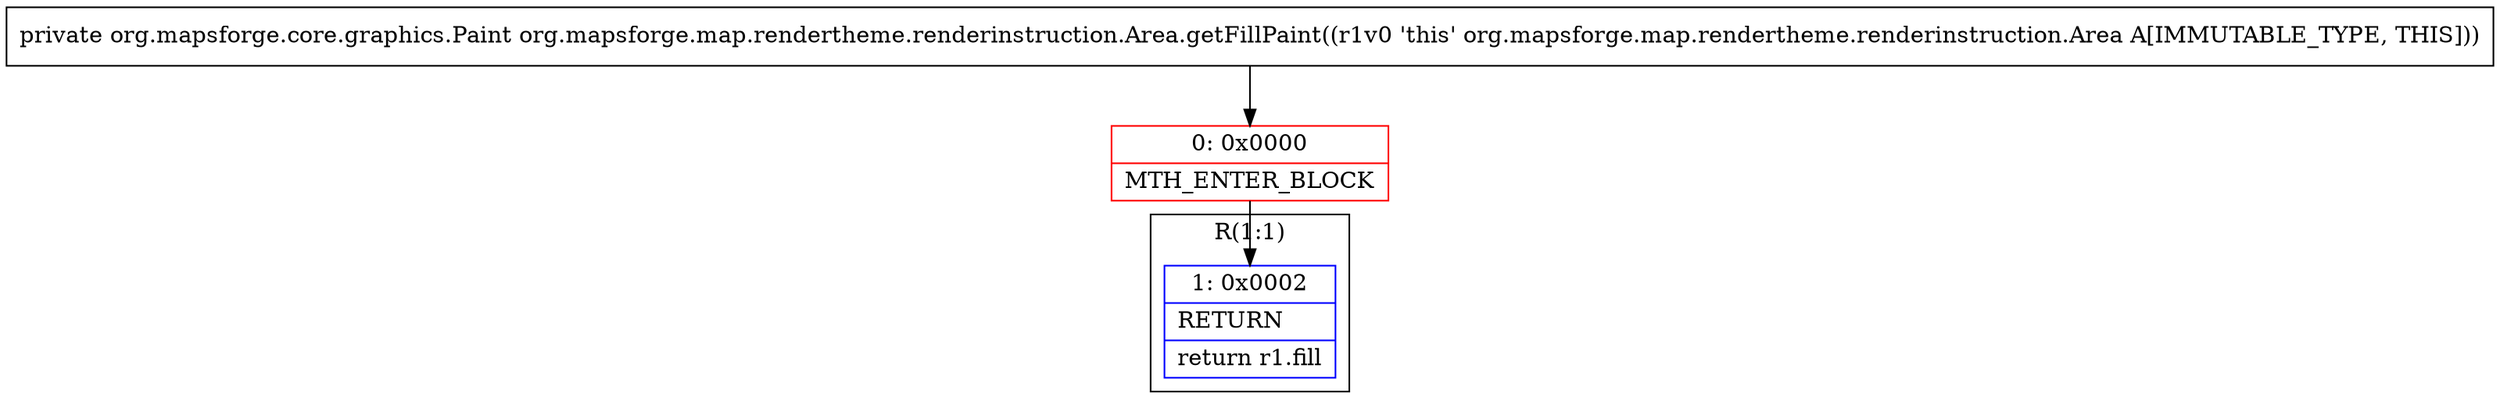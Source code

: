 digraph "CFG fororg.mapsforge.map.rendertheme.renderinstruction.Area.getFillPaint()Lorg\/mapsforge\/core\/graphics\/Paint;" {
subgraph cluster_Region_1676658816 {
label = "R(1:1)";
node [shape=record,color=blue];
Node_1 [shape=record,label="{1\:\ 0x0002|RETURN\l|return r1.fill\l}"];
}
Node_0 [shape=record,color=red,label="{0\:\ 0x0000|MTH_ENTER_BLOCK\l}"];
MethodNode[shape=record,label="{private org.mapsforge.core.graphics.Paint org.mapsforge.map.rendertheme.renderinstruction.Area.getFillPaint((r1v0 'this' org.mapsforge.map.rendertheme.renderinstruction.Area A[IMMUTABLE_TYPE, THIS])) }"];
MethodNode -> Node_0;
Node_0 -> Node_1;
}

